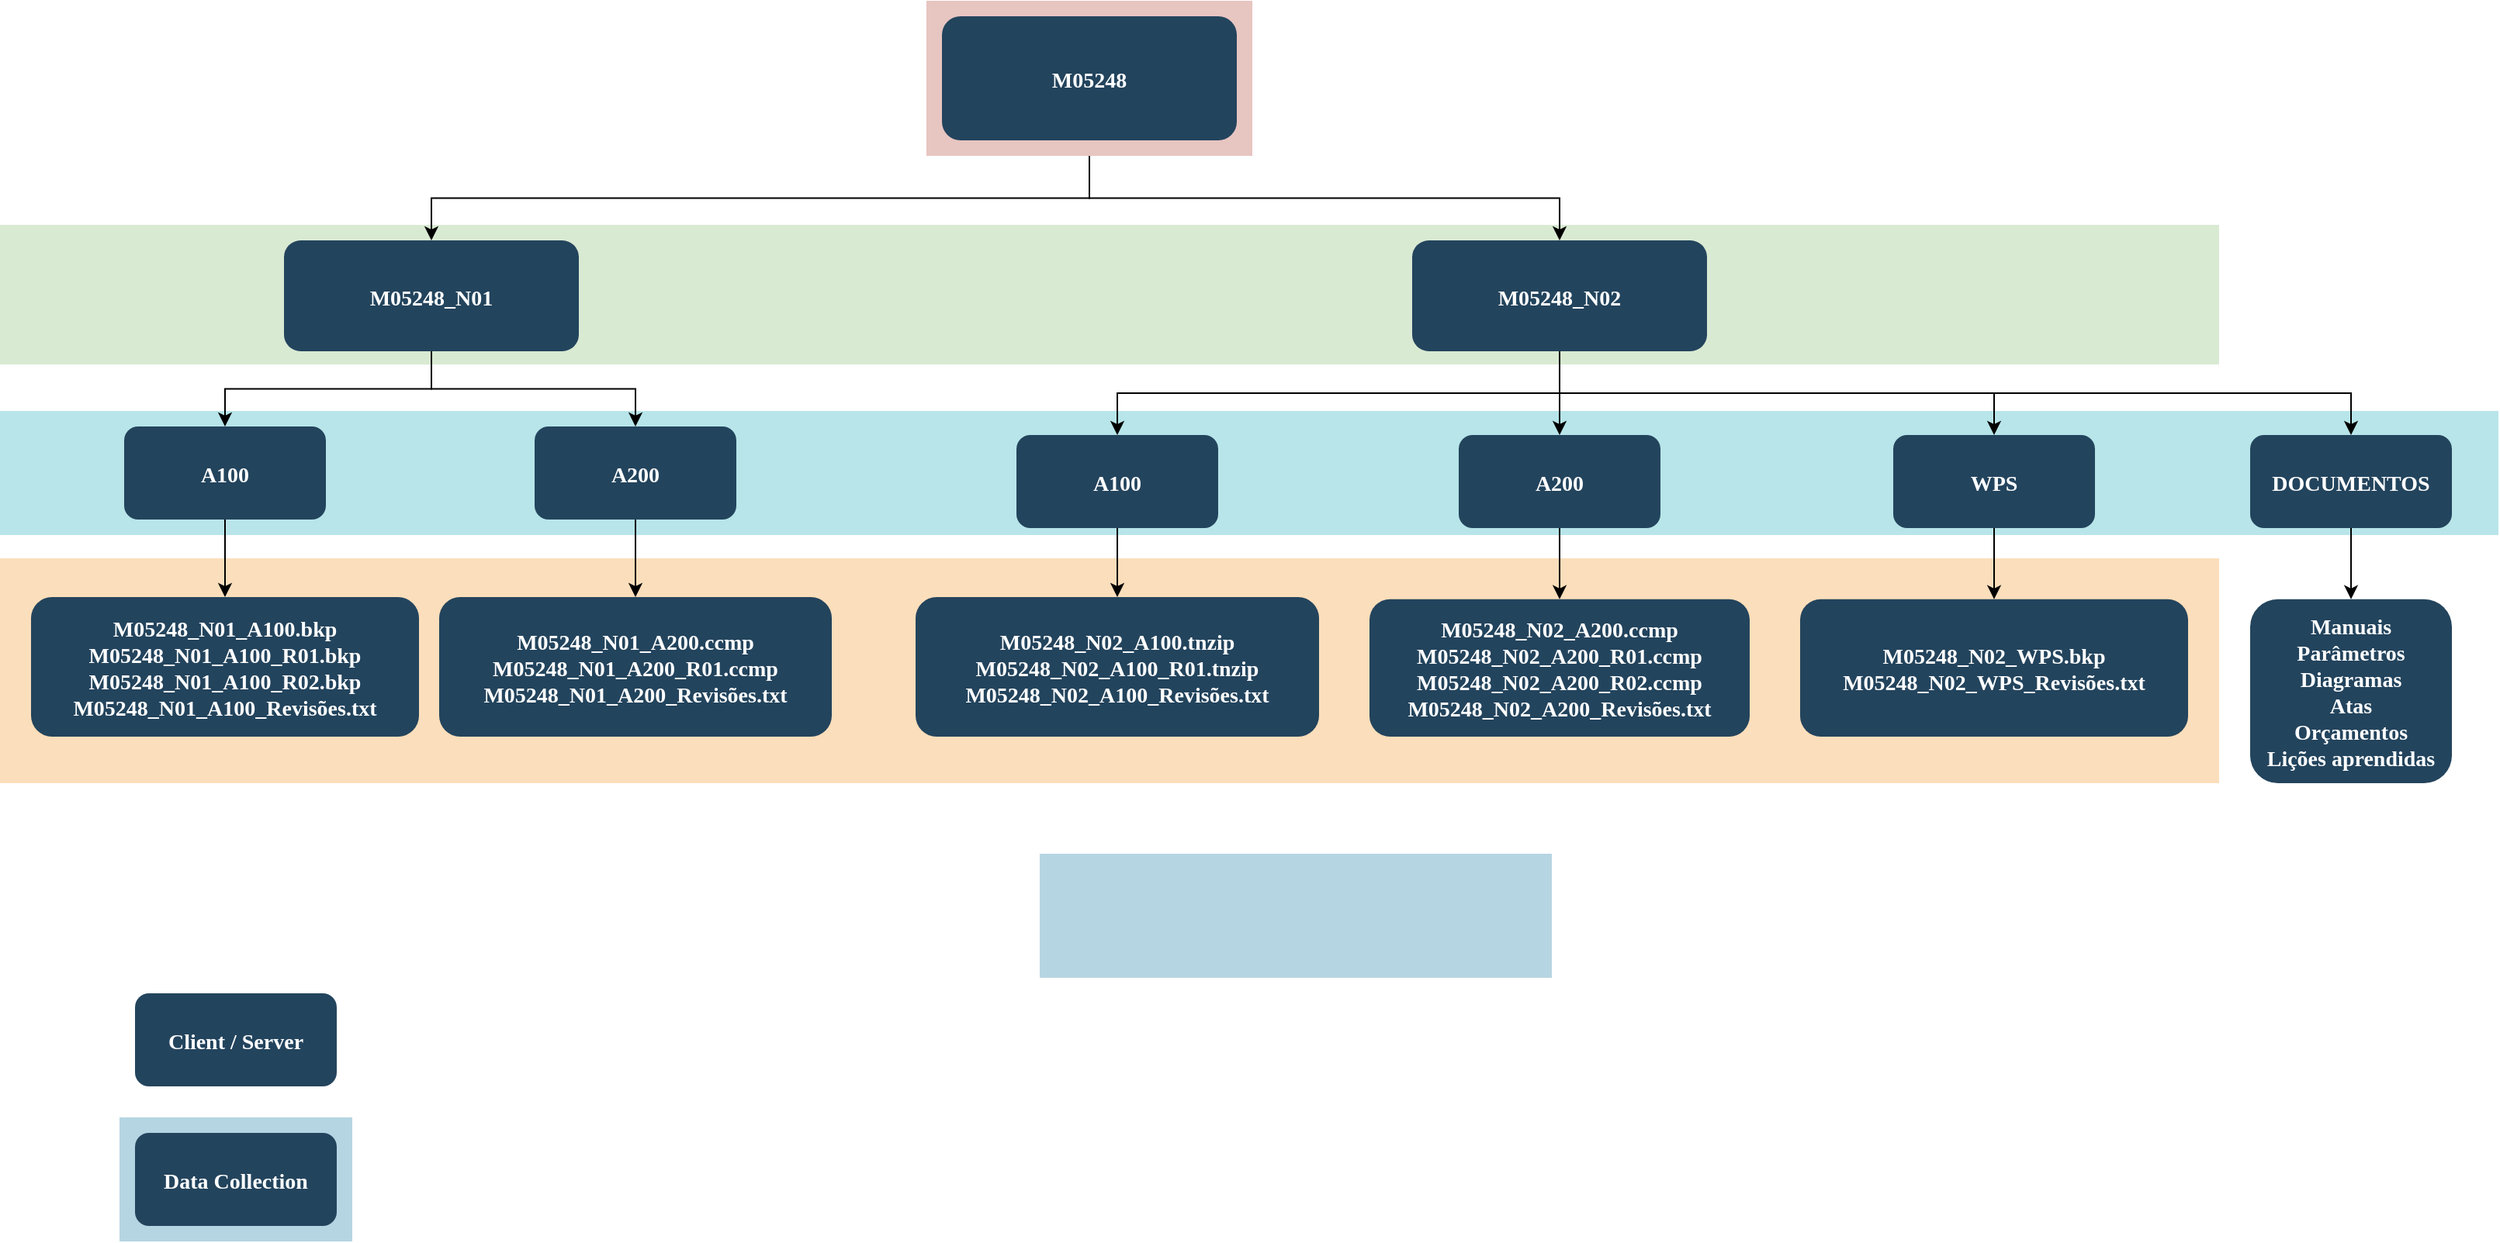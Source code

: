 <mxfile version="21.3.7" type="github">
  <diagram name="Page-1" id="2c0d36ab-eaac-3732-788b-9136903baeff">
    <mxGraphModel dx="1150" dy="506" grid="1" gridSize="10" guides="1" tooltips="1" connect="1" arrows="1" fold="1" page="1" pageScale="1.5" pageWidth="1169" pageHeight="827" background="none" math="0" shadow="0">
      <root>
        <mxCell id="0" />
        <mxCell id="1" parent="0" />
        <mxCell id="123" value="" style="fillColor=#AE4132;strokeColor=none;opacity=30;" parent="1" vertex="1">
          <mxGeometry x="747" y="175.5" width="210" height="100.0" as="geometry" />
        </mxCell>
        <mxCell id="117" value="" style="fillColor=#F2931E;strokeColor=none;opacity=30;" parent="1" vertex="1">
          <mxGeometry x="150" y="535" width="1430" height="145" as="geometry" />
        </mxCell>
        <mxCell id="113" value="" style="fillColor=#10739E;strokeColor=none;opacity=30;" parent="1" vertex="1">
          <mxGeometry x="820" y="725.5" width="330.0" height="80" as="geometry" />
        </mxCell>
        <mxCell id="112" value="" style="fillColor=#10739E;strokeColor=none;opacity=30;" parent="1" vertex="1">
          <mxGeometry x="227.0" y="895.5" width="150" height="80" as="geometry" />
        </mxCell>
        <mxCell id="111" value="" style="fillColor=#D9EAD3;strokeColor=none" parent="1" vertex="1">
          <mxGeometry x="150" y="320" width="1430" height="90" as="geometry" />
        </mxCell>
        <mxCell id="108" value="" style="fillColor=#12AAB5;strokeColor=none;opacity=30;" parent="1" vertex="1">
          <mxGeometry x="150" y="440" width="1610" height="80" as="geometry" />
        </mxCell>
        <mxCell id="Ags1X83W1c-TU1N3VqLr-136" value="" style="edgeStyle=orthogonalEdgeStyle;rounded=0;orthogonalLoop=1;jettySize=auto;html=1;entryX=0.5;entryY=0;entryDx=0;entryDy=0;exitX=0.5;exitY=1;exitDx=0;exitDy=0;" edge="1" parent="1" source="123" target="12">
          <mxGeometry relative="1" as="geometry" />
        </mxCell>
        <mxCell id="2" value="M05248" style="rounded=1;fillColor=#23445D;gradientColor=none;strokeColor=none;fontColor=#FFFFFF;fontStyle=1;fontFamily=Tahoma;fontSize=14" parent="1" vertex="1">
          <mxGeometry x="757" y="185.5" width="190" height="80" as="geometry" />
        </mxCell>
        <mxCell id="Ags1X83W1c-TU1N3VqLr-140" value="" style="edgeStyle=orthogonalEdgeStyle;rounded=0;orthogonalLoop=1;jettySize=auto;html=1;" edge="1" parent="1" source="12" target="29">
          <mxGeometry relative="1" as="geometry" />
        </mxCell>
        <mxCell id="12" value="M05248_N02" style="rounded=1;fillColor=#23445D;gradientColor=none;strokeColor=none;fontColor=#FFFFFF;fontStyle=1;fontFamily=Tahoma;fontSize=14" parent="1" vertex="1">
          <mxGeometry x="1060" y="330" width="190" height="71.5" as="geometry" />
        </mxCell>
        <mxCell id="Ags1X83W1c-TU1N3VqLr-126" value="" style="edgeStyle=orthogonalEdgeStyle;rounded=0;orthogonalLoop=1;jettySize=auto;html=1;entryX=0.5;entryY=0;entryDx=0;entryDy=0;" edge="1" parent="1" source="13" target="14">
          <mxGeometry relative="1" as="geometry" />
        </mxCell>
        <mxCell id="13" value="M05248_N01" style="rounded=1;fillColor=#23445D;gradientColor=none;strokeColor=none;fontColor=#FFFFFF;fontStyle=1;fontFamily=Tahoma;fontSize=14" parent="1" vertex="1">
          <mxGeometry x="333" y="330" width="190" height="71.5" as="geometry" />
        </mxCell>
        <mxCell id="Ags1X83W1c-TU1N3VqLr-129" value="" style="edgeStyle=orthogonalEdgeStyle;rounded=0;orthogonalLoop=1;jettySize=auto;html=1;" edge="1" parent="1" source="14" target="15">
          <mxGeometry relative="1" as="geometry" />
        </mxCell>
        <mxCell id="14" value="A100" style="rounded=1;fillColor=#23445D;gradientColor=none;strokeColor=none;fontColor=#FFFFFF;fontStyle=1;fontFamily=Tahoma;fontSize=14" parent="1" vertex="1">
          <mxGeometry x="230" y="450" width="130" height="60" as="geometry" />
        </mxCell>
        <mxCell id="15" value="M05248_N01_A100.bkp&#xa;M05248_N01_A100_R01.bkp&#xa;M05248_N01_A100_R02.bkp&#xa;M05248_N01_A100_Revisões.txt" style="rounded=1;fillColor=#23445D;gradientColor=none;strokeColor=none;fontColor=#FFFFFF;fontStyle=1;fontFamily=Tahoma;fontSize=14" parent="1" vertex="1">
          <mxGeometry x="170" y="560" width="250" height="90" as="geometry" />
        </mxCell>
        <mxCell id="Ags1X83W1c-TU1N3VqLr-130" value="" style="edgeStyle=orthogonalEdgeStyle;rounded=0;orthogonalLoop=1;jettySize=auto;html=1;" edge="1" parent="1" source="16" target="17">
          <mxGeometry relative="1" as="geometry" />
        </mxCell>
        <mxCell id="16" value="A200" style="rounded=1;fillColor=#23445D;gradientColor=none;strokeColor=none;fontColor=#FFFFFF;fontStyle=1;fontFamily=Tahoma;fontSize=14" parent="1" vertex="1">
          <mxGeometry x="494.5" y="450" width="130" height="60" as="geometry" />
        </mxCell>
        <mxCell id="17" value="M05248_N01_A200.ccmp&#xa;M05248_N01_A200_R01.ccmp&#xa;M05248_N01_A200_Revisões.txt" style="rounded=1;fillColor=#23445D;gradientColor=none;strokeColor=none;fontColor=#FFFFFF;fontStyle=1;fontFamily=Tahoma;fontSize=14" parent="1" vertex="1">
          <mxGeometry x="433" y="560" width="253" height="90" as="geometry" />
        </mxCell>
        <mxCell id="20" value="Client / Server" style="rounded=1;fillColor=#23445D;gradientColor=none;strokeColor=none;fontColor=#FFFFFF;fontStyle=1;fontFamily=Tahoma;fontSize=14" parent="1" vertex="1">
          <mxGeometry x="237" y="815.5" width="130" height="60" as="geometry" />
        </mxCell>
        <mxCell id="23" value="Data Collection" style="rounded=1;fillColor=#23445D;gradientColor=none;strokeColor=none;fontColor=#FFFFFF;fontStyle=1;fontFamily=Tahoma;fontSize=14" parent="1" vertex="1">
          <mxGeometry x="237" y="905.5" width="130" height="60" as="geometry" />
        </mxCell>
        <mxCell id="Ags1X83W1c-TU1N3VqLr-131" value="" style="edgeStyle=orthogonalEdgeStyle;rounded=0;orthogonalLoop=1;jettySize=auto;html=1;" edge="1" parent="1" source="25" target="26">
          <mxGeometry relative="1" as="geometry" />
        </mxCell>
        <mxCell id="25" value="A100" style="rounded=1;fillColor=#23445D;gradientColor=none;strokeColor=none;fontColor=#FFFFFF;fontStyle=1;fontFamily=Tahoma;fontSize=14" parent="1" vertex="1">
          <mxGeometry x="805" y="455.5" width="130" height="60" as="geometry" />
        </mxCell>
        <mxCell id="26" value="M05248_N02_A100.tnzip&#xa;M05248_N02_A100_R01.tnzip&#xa;M05248_N02_A100_Revisões.txt" style="rounded=1;fillColor=#23445D;gradientColor=none;strokeColor=none;fontColor=#FFFFFF;fontStyle=1;fontFamily=Tahoma;fontSize=14" parent="1" vertex="1">
          <mxGeometry x="740" y="560" width="260" height="90" as="geometry" />
        </mxCell>
        <mxCell id="Ags1X83W1c-TU1N3VqLr-132" value="" style="edgeStyle=orthogonalEdgeStyle;rounded=0;orthogonalLoop=1;jettySize=auto;html=1;" edge="1" parent="1" source="29" target="30">
          <mxGeometry relative="1" as="geometry" />
        </mxCell>
        <mxCell id="29" value="A200" style="rounded=1;fillColor=#23445D;gradientColor=none;strokeColor=none;fontColor=#FFFFFF;fontStyle=1;fontFamily=Tahoma;fontSize=14" parent="1" vertex="1">
          <mxGeometry x="1090" y="455.5" width="130" height="60" as="geometry" />
        </mxCell>
        <mxCell id="30" value="M05248_N02_A200.ccmp&#xa;M05248_N02_A200_R01.ccmp&#xa;M05248_N02_A200_R02.ccmp&#xa;M05248_N02_A200_Revisões.txt" style="rounded=1;fillColor=#23445D;gradientColor=none;strokeColor=none;fontColor=#FFFFFF;fontStyle=1;fontFamily=Tahoma;fontSize=14" parent="1" vertex="1">
          <mxGeometry x="1032.5" y="561.38" width="245" height="88.62" as="geometry" />
        </mxCell>
        <mxCell id="Ags1X83W1c-TU1N3VqLr-133" value="" style="edgeStyle=orthogonalEdgeStyle;rounded=0;orthogonalLoop=1;jettySize=auto;html=1;" edge="1" parent="1" source="33" target="34">
          <mxGeometry relative="1" as="geometry" />
        </mxCell>
        <mxCell id="33" value="WPS" style="rounded=1;fillColor=#23445D;gradientColor=none;strokeColor=none;fontColor=#FFFFFF;fontStyle=1;fontFamily=Tahoma;fontSize=14" parent="1" vertex="1">
          <mxGeometry x="1370" y="455.5" width="130" height="60" as="geometry" />
        </mxCell>
        <mxCell id="34" value="M05248_N02_WPS.bkp&#xa;M05248_N02_WPS_Revisões.txt" style="rounded=1;fillColor=#23445D;gradientColor=none;strokeColor=none;fontColor=#FFFFFF;fontStyle=1;fontFamily=Tahoma;fontSize=14" parent="1" vertex="1">
          <mxGeometry x="1310" y="561.38" width="250" height="88.62" as="geometry" />
        </mxCell>
        <mxCell id="Ags1X83W1c-TU1N3VqLr-127" value="" style="edgeStyle=orthogonalEdgeStyle;rounded=0;orthogonalLoop=1;jettySize=auto;html=1;entryX=0.5;entryY=0;entryDx=0;entryDy=0;exitX=0.5;exitY=1;exitDx=0;exitDy=0;" edge="1" parent="1" source="13" target="16">
          <mxGeometry relative="1" as="geometry">
            <mxPoint x="385" y="420.5" as="sourcePoint" />
            <mxPoint x="305" y="460.5" as="targetPoint" />
          </mxGeometry>
        </mxCell>
        <mxCell id="Ags1X83W1c-TU1N3VqLr-137" value="" style="edgeStyle=orthogonalEdgeStyle;rounded=0;orthogonalLoop=1;jettySize=auto;html=1;entryX=0.5;entryY=0;entryDx=0;entryDy=0;exitX=0.5;exitY=1;exitDx=0;exitDy=0;" edge="1" parent="1" source="123" target="13">
          <mxGeometry relative="1" as="geometry">
            <mxPoint x="862" y="286" as="sourcePoint" />
            <mxPoint x="1165" y="340" as="targetPoint" />
          </mxGeometry>
        </mxCell>
        <mxCell id="Ags1X83W1c-TU1N3VqLr-145" value="" style="edgeStyle=orthogonalEdgeStyle;rounded=0;orthogonalLoop=1;jettySize=auto;html=1;" edge="1" parent="1" source="Ags1X83W1c-TU1N3VqLr-138" target="Ags1X83W1c-TU1N3VqLr-144">
          <mxGeometry relative="1" as="geometry" />
        </mxCell>
        <mxCell id="Ags1X83W1c-TU1N3VqLr-138" value="DOCUMENTOS" style="rounded=1;fillColor=#23445D;gradientColor=none;strokeColor=none;fontColor=#FFFFFF;fontStyle=1;fontFamily=Tahoma;fontSize=14" vertex="1" parent="1">
          <mxGeometry x="1600" y="455.5" width="130" height="60" as="geometry" />
        </mxCell>
        <mxCell id="Ags1X83W1c-TU1N3VqLr-141" value="" style="edgeStyle=orthogonalEdgeStyle;rounded=0;orthogonalLoop=1;jettySize=auto;html=1;exitX=0.5;exitY=1;exitDx=0;exitDy=0;entryX=0.5;entryY=0;entryDx=0;entryDy=0;" edge="1" parent="1" source="12" target="33">
          <mxGeometry relative="1" as="geometry">
            <mxPoint x="1165" y="412" as="sourcePoint" />
            <mxPoint x="1165" y="466" as="targetPoint" />
          </mxGeometry>
        </mxCell>
        <mxCell id="Ags1X83W1c-TU1N3VqLr-142" value="" style="edgeStyle=orthogonalEdgeStyle;rounded=0;orthogonalLoop=1;jettySize=auto;html=1;exitX=0.5;exitY=1;exitDx=0;exitDy=0;entryX=0.5;entryY=0;entryDx=0;entryDy=0;" edge="1" parent="1" source="12" target="Ags1X83W1c-TU1N3VqLr-138">
          <mxGeometry relative="1" as="geometry">
            <mxPoint x="1165" y="412" as="sourcePoint" />
            <mxPoint x="1445" y="466" as="targetPoint" />
          </mxGeometry>
        </mxCell>
        <mxCell id="Ags1X83W1c-TU1N3VqLr-143" value="" style="edgeStyle=orthogonalEdgeStyle;rounded=0;orthogonalLoop=1;jettySize=auto;html=1;exitX=0.5;exitY=1;exitDx=0;exitDy=0;entryX=0.5;entryY=0;entryDx=0;entryDy=0;" edge="1" parent="1" source="12" target="25">
          <mxGeometry relative="1" as="geometry">
            <mxPoint x="1175" y="422" as="sourcePoint" />
            <mxPoint x="1455" y="476" as="targetPoint" />
          </mxGeometry>
        </mxCell>
        <mxCell id="Ags1X83W1c-TU1N3VqLr-144" value="Manuais&#xa;Parâmetros&#xa;Diagramas&#xa;Atas&#xa;Orçamentos&#xa;Lições aprendidas" style="rounded=1;fillColor=#23445D;gradientColor=none;strokeColor=none;fontColor=#FFFFFF;fontStyle=1;fontFamily=Tahoma;fontSize=14" vertex="1" parent="1">
          <mxGeometry x="1600" y="561.38" width="130" height="118.62" as="geometry" />
        </mxCell>
      </root>
    </mxGraphModel>
  </diagram>
</mxfile>
